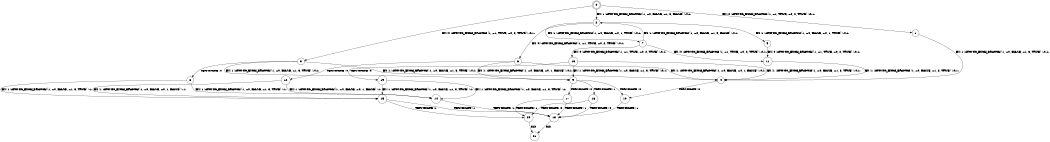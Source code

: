 digraph BCG {
size = "7, 10.5";
center = TRUE;
node [shape = circle];
0 [peripheries = 2];
0 -> 1 [label = "EX !0 !ATOMIC_EXCH_BRANCH (1, +1, TRUE, +0, 2, TRUE) !:0:1:"];
0 -> 2 [label = "EX !1 !ATOMIC_EXCH_BRANCH (1, +0, FALSE, +1, 3, FALSE) !:0:1:"];
0 -> 3 [label = "EX !0 !ATOMIC_EXCH_BRANCH (1, +1, TRUE, +0, 2, TRUE) !:0:1:"];
1 -> 4 [label = "EX !1 !ATOMIC_EXCH_BRANCH (1, +0, FALSE, +1, 3, TRUE) !:0:1:"];
2 -> 5 [label = "EX !1 !ATOMIC_EXCH_BRANCH (1, +0, FALSE, +0, 1, TRUE) !:0:1:"];
2 -> 6 [label = "EX !0 !ATOMIC_EXCH_BRANCH (1, +1, TRUE, +0, 2, TRUE) !:0:1:"];
2 -> 7 [label = "EX !1 !ATOMIC_EXCH_BRANCH (1, +0, FALSE, +0, 1, TRUE) !:0:1:"];
3 -> 4 [label = "EX !1 !ATOMIC_EXCH_BRANCH (1, +0, FALSE, +1, 3, TRUE) !:0:1:"];
3 -> 8 [label = "TERMINATE !0"];
3 -> 9 [label = "EX !1 !ATOMIC_EXCH_BRANCH (1, +0, FALSE, +1, 3, TRUE) !:0:1:"];
4 -> 10 [label = "TERMINATE !0"];
5 -> 11 [label = "EX !0 !ATOMIC_EXCH_BRANCH (1, +1, TRUE, +0, 2, TRUE) !:0:1:"];
6 -> 4 [label = "EX !1 !ATOMIC_EXCH_BRANCH (1, +0, FALSE, +0, 1, FALSE) !:0:1:"];
6 -> 12 [label = "TERMINATE !0"];
6 -> 9 [label = "EX !1 !ATOMIC_EXCH_BRANCH (1, +0, FALSE, +0, 1, FALSE) !:0:1:"];
7 -> 11 [label = "EX !0 !ATOMIC_EXCH_BRANCH (1, +1, TRUE, +0, 2, TRUE) !:0:1:"];
7 -> 13 [label = "EX !0 !ATOMIC_EXCH_BRANCH (1, +1, TRUE, +0, 2, TRUE) !:0:1:"];
7 -> 2 [label = "EX !1 !ATOMIC_EXCH_BRANCH (1, +0, FALSE, +1, 3, FALSE) !:0:1:"];
8 -> 14 [label = "EX !1 !ATOMIC_EXCH_BRANCH (1, +0, FALSE, +1, 3, TRUE) !:1:"];
8 -> 15 [label = "EX !1 !ATOMIC_EXCH_BRANCH (1, +0, FALSE, +1, 3, TRUE) !:1:"];
9 -> 10 [label = "TERMINATE !0"];
9 -> 16 [label = "TERMINATE !1"];
9 -> 17 [label = "TERMINATE !0"];
10 -> 18 [label = "TERMINATE !1"];
11 -> 4 [label = "EX !1 !ATOMIC_EXCH_BRANCH (1, +0, FALSE, +1, 3, TRUE) !:0:1:"];
12 -> 14 [label = "EX !1 !ATOMIC_EXCH_BRANCH (1, +0, FALSE, +0, 1, FALSE) !:1:"];
12 -> 15 [label = "EX !1 !ATOMIC_EXCH_BRANCH (1, +0, FALSE, +0, 1, FALSE) !:1:"];
13 -> 4 [label = "EX !1 !ATOMIC_EXCH_BRANCH (1, +0, FALSE, +1, 3, TRUE) !:0:1:"];
13 -> 19 [label = "TERMINATE !0"];
13 -> 9 [label = "EX !1 !ATOMIC_EXCH_BRANCH (1, +0, FALSE, +1, 3, TRUE) !:0:1:"];
14 -> 18 [label = "TERMINATE !1"];
15 -> 18 [label = "TERMINATE !1"];
15 -> 20 [label = "TERMINATE !1"];
16 -> 18 [label = "TERMINATE !0"];
16 -> 20 [label = "TERMINATE !0"];
17 -> 18 [label = "TERMINATE !1"];
17 -> 20 [label = "TERMINATE !1"];
18 -> 21 [label = "exit"];
19 -> 14 [label = "EX !1 !ATOMIC_EXCH_BRANCH (1, +0, FALSE, +1, 3, TRUE) !:1:"];
19 -> 15 [label = "EX !1 !ATOMIC_EXCH_BRANCH (1, +0, FALSE, +1, 3, TRUE) !:1:"];
20 -> 21 [label = "exit"];
}
